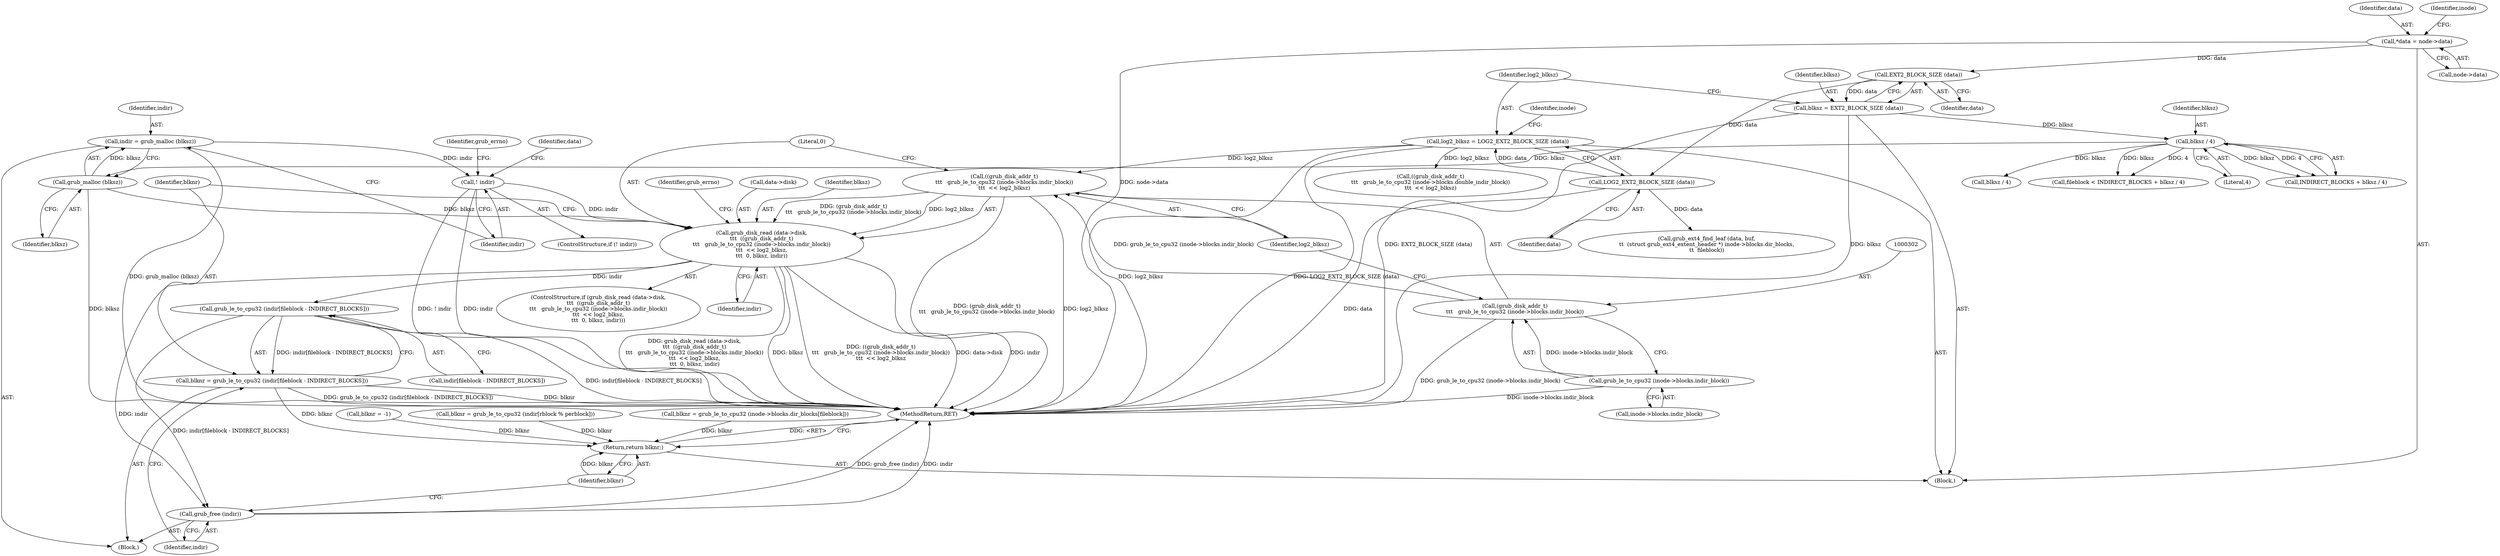 digraph "0_radare2_796dd28aaa6b9fa76d99c42c4d5ff8b257cc2191_1@array" {
"1000317" [label="(Call,grub_le_to_cpu32 (indir[fileblock - INDIRECT_BLOCKS]))"];
"1000296" [label="(Call,grub_disk_read (data->disk,\n\t\t\t  ((grub_disk_addr_t)\n\t\t\t   grub_le_to_cpu32 (inode->blocks.indir_block))\n\t\t\t  << log2_blksz,\n\t\t\t  0, blksz, indir))"];
"1000300" [label="(Call,((grub_disk_addr_t)\n\t\t\t   grub_le_to_cpu32 (inode->blocks.indir_block))\n\t\t\t  << log2_blksz)"];
"1000301" [label="(Call,(grub_disk_addr_t)\n\t\t\t   grub_le_to_cpu32 (inode->blocks.indir_block))"];
"1000303" [label="(Call,grub_le_to_cpu32 (inode->blocks.indir_block))"];
"1000132" [label="(Call,log2_blksz = LOG2_EXT2_BLOCK_SIZE (data))"];
"1000134" [label="(Call,LOG2_EXT2_BLOCK_SIZE (data))"];
"1000129" [label="(Call,EXT2_BLOCK_SIZE (data))"];
"1000109" [label="(Call,*data = node->data)"];
"1000288" [label="(Call,grub_malloc (blksz))"];
"1000281" [label="(Call,blksz / 4)"];
"1000127" [label="(Call,blksz = EXT2_BLOCK_SIZE (data))"];
"1000291" [label="(Call,! indir)"];
"1000286" [label="(Call,indir = grub_malloc (blksz))"];
"1000315" [label="(Call,blknr = grub_le_to_cpu32 (indir[fileblock - INDIRECT_BLOCKS]))"];
"1000426" [label="(Return,return blknr;)"];
"1000323" [label="(Call,grub_free (indir))"];
"1000292" [label="(Identifier,indir)"];
"1000279" [label="(Call,INDIRECT_BLOCKS + blksz / 4)"];
"1000287" [label="(Identifier,indir)"];
"1000316" [label="(Identifier,blknr)"];
"1000315" [label="(Call,blknr = grub_le_to_cpu32 (indir[fileblock - INDIRECT_BLOCKS]))"];
"1000128" [label="(Identifier,blksz)"];
"1000427" [label="(Identifier,blknr)"];
"1000122" [label="(Call,blknr = -1)"];
"1000311" [label="(Identifier,blksz)"];
"1000281" [label="(Call,blksz / 4)"];
"1000314" [label="(Identifier,grub_errno)"];
"1000411" [label="(Call,blknr = grub_le_to_cpu32 (indir[rblock % perblock]))"];
"1000334" [label="(Call,blksz / 4)"];
"1000294" [label="(Identifier,grub_errno)"];
"1000297" [label="(Call,data->disk)"];
"1000291" [label="(Call,! indir)"];
"1000130" [label="(Identifier,data)"];
"1000301" [label="(Call,(grub_disk_addr_t)\n\t\t\t   grub_le_to_cpu32 (inode->blocks.indir_block))"];
"1000303" [label="(Call,grub_le_to_cpu32 (inode->blocks.indir_block))"];
"1000284" [label="(Block,)"];
"1000111" [label="(Call,node->data)"];
"1000295" [label="(ControlStructure,if (grub_disk_read (data->disk,\n\t\t\t  ((grub_disk_addr_t)\n\t\t\t   grub_le_to_cpu32 (inode->blocks.indir_block))\n\t\t\t  << log2_blksz,\n\t\t\t  0, blksz, indir)))"];
"1000109" [label="(Call,*data = node->data)"];
"1000140" [label="(Identifier,inode)"];
"1000323" [label="(Call,grub_free (indir))"];
"1000277" [label="(Call,fileblock < INDIRECT_BLOCKS + blksz / 4)"];
"1000110" [label="(Identifier,data)"];
"1000286" [label="(Call,indir = grub_malloc (blksz))"];
"1000290" [label="(ControlStructure,if (! indir))"];
"1000309" [label="(Identifier,log2_blksz)"];
"1000135" [label="(Identifier,data)"];
"1000289" [label="(Identifier,blksz)"];
"1000298" [label="(Identifier,data)"];
"1000312" [label="(Identifier,indir)"];
"1000376" [label="(Call,((grub_disk_addr_t)\n\t\t\t   grub_le_to_cpu32 (inode->blocks.double_indir_block))\n\t\t\t  << log2_blksz)"];
"1000129" [label="(Call,EXT2_BLOCK_SIZE (data))"];
"1000300" [label="(Call,((grub_disk_addr_t)\n\t\t\t   grub_le_to_cpu32 (inode->blocks.indir_block))\n\t\t\t  << log2_blksz)"];
"1000133" [label="(Identifier,log2_blksz)"];
"1000107" [label="(Block,)"];
"1000127" [label="(Call,blksz = EXT2_BLOCK_SIZE (data))"];
"1000265" [label="(Call,blknr = grub_le_to_cpu32 (inode->blocks.dir_blocks[fileblock]))"];
"1000304" [label="(Call,inode->blocks.indir_block)"];
"1000428" [label="(MethodReturn,RET)"];
"1000282" [label="(Identifier,blksz)"];
"1000116" [label="(Identifier,inode)"];
"1000426" [label="(Return,return blknr;)"];
"1000283" [label="(Literal,4)"];
"1000288" [label="(Call,grub_malloc (blksz))"];
"1000134" [label="(Call,LOG2_EXT2_BLOCK_SIZE (data))"];
"1000132" [label="(Call,log2_blksz = LOG2_EXT2_BLOCK_SIZE (data))"];
"1000317" [label="(Call,grub_le_to_cpu32 (indir[fileblock - INDIRECT_BLOCKS]))"];
"1000150" [label="(Call,grub_ext4_find_leaf (data, buf,\n\t\t  (struct grub_ext4_extent_header *) inode->blocks.dir_blocks,\n\t\t  fileblock))"];
"1000310" [label="(Literal,0)"];
"1000324" [label="(Identifier,indir)"];
"1000318" [label="(Call,indir[fileblock - INDIRECT_BLOCKS])"];
"1000296" [label="(Call,grub_disk_read (data->disk,\n\t\t\t  ((grub_disk_addr_t)\n\t\t\t   grub_le_to_cpu32 (inode->blocks.indir_block))\n\t\t\t  << log2_blksz,\n\t\t\t  0, blksz, indir))"];
"1000317" -> "1000315"  [label="AST: "];
"1000317" -> "1000318"  [label="CFG: "];
"1000318" -> "1000317"  [label="AST: "];
"1000315" -> "1000317"  [label="CFG: "];
"1000317" -> "1000428"  [label="DDG: indir[fileblock - INDIRECT_BLOCKS]"];
"1000317" -> "1000315"  [label="DDG: indir[fileblock - INDIRECT_BLOCKS]"];
"1000296" -> "1000317"  [label="DDG: indir"];
"1000317" -> "1000323"  [label="DDG: indir[fileblock - INDIRECT_BLOCKS]"];
"1000296" -> "1000295"  [label="AST: "];
"1000296" -> "1000312"  [label="CFG: "];
"1000297" -> "1000296"  [label="AST: "];
"1000300" -> "1000296"  [label="AST: "];
"1000310" -> "1000296"  [label="AST: "];
"1000311" -> "1000296"  [label="AST: "];
"1000312" -> "1000296"  [label="AST: "];
"1000314" -> "1000296"  [label="CFG: "];
"1000316" -> "1000296"  [label="CFG: "];
"1000296" -> "1000428"  [label="DDG: indir"];
"1000296" -> "1000428"  [label="DDG: grub_disk_read (data->disk,\n\t\t\t  ((grub_disk_addr_t)\n\t\t\t   grub_le_to_cpu32 (inode->blocks.indir_block))\n\t\t\t  << log2_blksz,\n\t\t\t  0, blksz, indir)"];
"1000296" -> "1000428"  [label="DDG: blksz"];
"1000296" -> "1000428"  [label="DDG: ((grub_disk_addr_t)\n\t\t\t   grub_le_to_cpu32 (inode->blocks.indir_block))\n\t\t\t  << log2_blksz"];
"1000296" -> "1000428"  [label="DDG: data->disk"];
"1000300" -> "1000296"  [label="DDG: (grub_disk_addr_t)\n\t\t\t   grub_le_to_cpu32 (inode->blocks.indir_block)"];
"1000300" -> "1000296"  [label="DDG: log2_blksz"];
"1000288" -> "1000296"  [label="DDG: blksz"];
"1000291" -> "1000296"  [label="DDG: indir"];
"1000296" -> "1000323"  [label="DDG: indir"];
"1000300" -> "1000309"  [label="CFG: "];
"1000301" -> "1000300"  [label="AST: "];
"1000309" -> "1000300"  [label="AST: "];
"1000310" -> "1000300"  [label="CFG: "];
"1000300" -> "1000428"  [label="DDG: log2_blksz"];
"1000300" -> "1000428"  [label="DDG: (grub_disk_addr_t)\n\t\t\t   grub_le_to_cpu32 (inode->blocks.indir_block)"];
"1000301" -> "1000300"  [label="DDG: grub_le_to_cpu32 (inode->blocks.indir_block)"];
"1000132" -> "1000300"  [label="DDG: log2_blksz"];
"1000301" -> "1000303"  [label="CFG: "];
"1000302" -> "1000301"  [label="AST: "];
"1000303" -> "1000301"  [label="AST: "];
"1000309" -> "1000301"  [label="CFG: "];
"1000301" -> "1000428"  [label="DDG: grub_le_to_cpu32 (inode->blocks.indir_block)"];
"1000303" -> "1000301"  [label="DDG: inode->blocks.indir_block"];
"1000303" -> "1000304"  [label="CFG: "];
"1000304" -> "1000303"  [label="AST: "];
"1000303" -> "1000428"  [label="DDG: inode->blocks.indir_block"];
"1000132" -> "1000107"  [label="AST: "];
"1000132" -> "1000134"  [label="CFG: "];
"1000133" -> "1000132"  [label="AST: "];
"1000134" -> "1000132"  [label="AST: "];
"1000140" -> "1000132"  [label="CFG: "];
"1000132" -> "1000428"  [label="DDG: LOG2_EXT2_BLOCK_SIZE (data)"];
"1000132" -> "1000428"  [label="DDG: log2_blksz"];
"1000134" -> "1000132"  [label="DDG: data"];
"1000132" -> "1000376"  [label="DDG: log2_blksz"];
"1000134" -> "1000135"  [label="CFG: "];
"1000135" -> "1000134"  [label="AST: "];
"1000134" -> "1000428"  [label="DDG: data"];
"1000129" -> "1000134"  [label="DDG: data"];
"1000134" -> "1000150"  [label="DDG: data"];
"1000129" -> "1000127"  [label="AST: "];
"1000129" -> "1000130"  [label="CFG: "];
"1000130" -> "1000129"  [label="AST: "];
"1000127" -> "1000129"  [label="CFG: "];
"1000129" -> "1000127"  [label="DDG: data"];
"1000109" -> "1000129"  [label="DDG: data"];
"1000109" -> "1000107"  [label="AST: "];
"1000109" -> "1000111"  [label="CFG: "];
"1000110" -> "1000109"  [label="AST: "];
"1000111" -> "1000109"  [label="AST: "];
"1000116" -> "1000109"  [label="CFG: "];
"1000109" -> "1000428"  [label="DDG: node->data"];
"1000288" -> "1000286"  [label="AST: "];
"1000288" -> "1000289"  [label="CFG: "];
"1000289" -> "1000288"  [label="AST: "];
"1000286" -> "1000288"  [label="CFG: "];
"1000288" -> "1000428"  [label="DDG: blksz"];
"1000288" -> "1000286"  [label="DDG: blksz"];
"1000281" -> "1000288"  [label="DDG: blksz"];
"1000281" -> "1000279"  [label="AST: "];
"1000281" -> "1000283"  [label="CFG: "];
"1000282" -> "1000281"  [label="AST: "];
"1000283" -> "1000281"  [label="AST: "];
"1000279" -> "1000281"  [label="CFG: "];
"1000281" -> "1000277"  [label="DDG: blksz"];
"1000281" -> "1000277"  [label="DDG: 4"];
"1000281" -> "1000279"  [label="DDG: blksz"];
"1000281" -> "1000279"  [label="DDG: 4"];
"1000127" -> "1000281"  [label="DDG: blksz"];
"1000281" -> "1000334"  [label="DDG: blksz"];
"1000127" -> "1000107"  [label="AST: "];
"1000128" -> "1000127"  [label="AST: "];
"1000133" -> "1000127"  [label="CFG: "];
"1000127" -> "1000428"  [label="DDG: EXT2_BLOCK_SIZE (data)"];
"1000127" -> "1000428"  [label="DDG: blksz"];
"1000291" -> "1000290"  [label="AST: "];
"1000291" -> "1000292"  [label="CFG: "];
"1000292" -> "1000291"  [label="AST: "];
"1000294" -> "1000291"  [label="CFG: "];
"1000298" -> "1000291"  [label="CFG: "];
"1000291" -> "1000428"  [label="DDG: ! indir"];
"1000291" -> "1000428"  [label="DDG: indir"];
"1000286" -> "1000291"  [label="DDG: indir"];
"1000286" -> "1000284"  [label="AST: "];
"1000287" -> "1000286"  [label="AST: "];
"1000292" -> "1000286"  [label="CFG: "];
"1000286" -> "1000428"  [label="DDG: grub_malloc (blksz)"];
"1000315" -> "1000284"  [label="AST: "];
"1000316" -> "1000315"  [label="AST: "];
"1000324" -> "1000315"  [label="CFG: "];
"1000315" -> "1000428"  [label="DDG: blknr"];
"1000315" -> "1000428"  [label="DDG: grub_le_to_cpu32 (indir[fileblock - INDIRECT_BLOCKS])"];
"1000315" -> "1000426"  [label="DDG: blknr"];
"1000426" -> "1000107"  [label="AST: "];
"1000426" -> "1000427"  [label="CFG: "];
"1000427" -> "1000426"  [label="AST: "];
"1000428" -> "1000426"  [label="CFG: "];
"1000426" -> "1000428"  [label="DDG: <RET>"];
"1000427" -> "1000426"  [label="DDG: blknr"];
"1000411" -> "1000426"  [label="DDG: blknr"];
"1000122" -> "1000426"  [label="DDG: blknr"];
"1000265" -> "1000426"  [label="DDG: blknr"];
"1000323" -> "1000284"  [label="AST: "];
"1000323" -> "1000324"  [label="CFG: "];
"1000324" -> "1000323"  [label="AST: "];
"1000427" -> "1000323"  [label="CFG: "];
"1000323" -> "1000428"  [label="DDG: indir"];
"1000323" -> "1000428"  [label="DDG: grub_free (indir)"];
}
